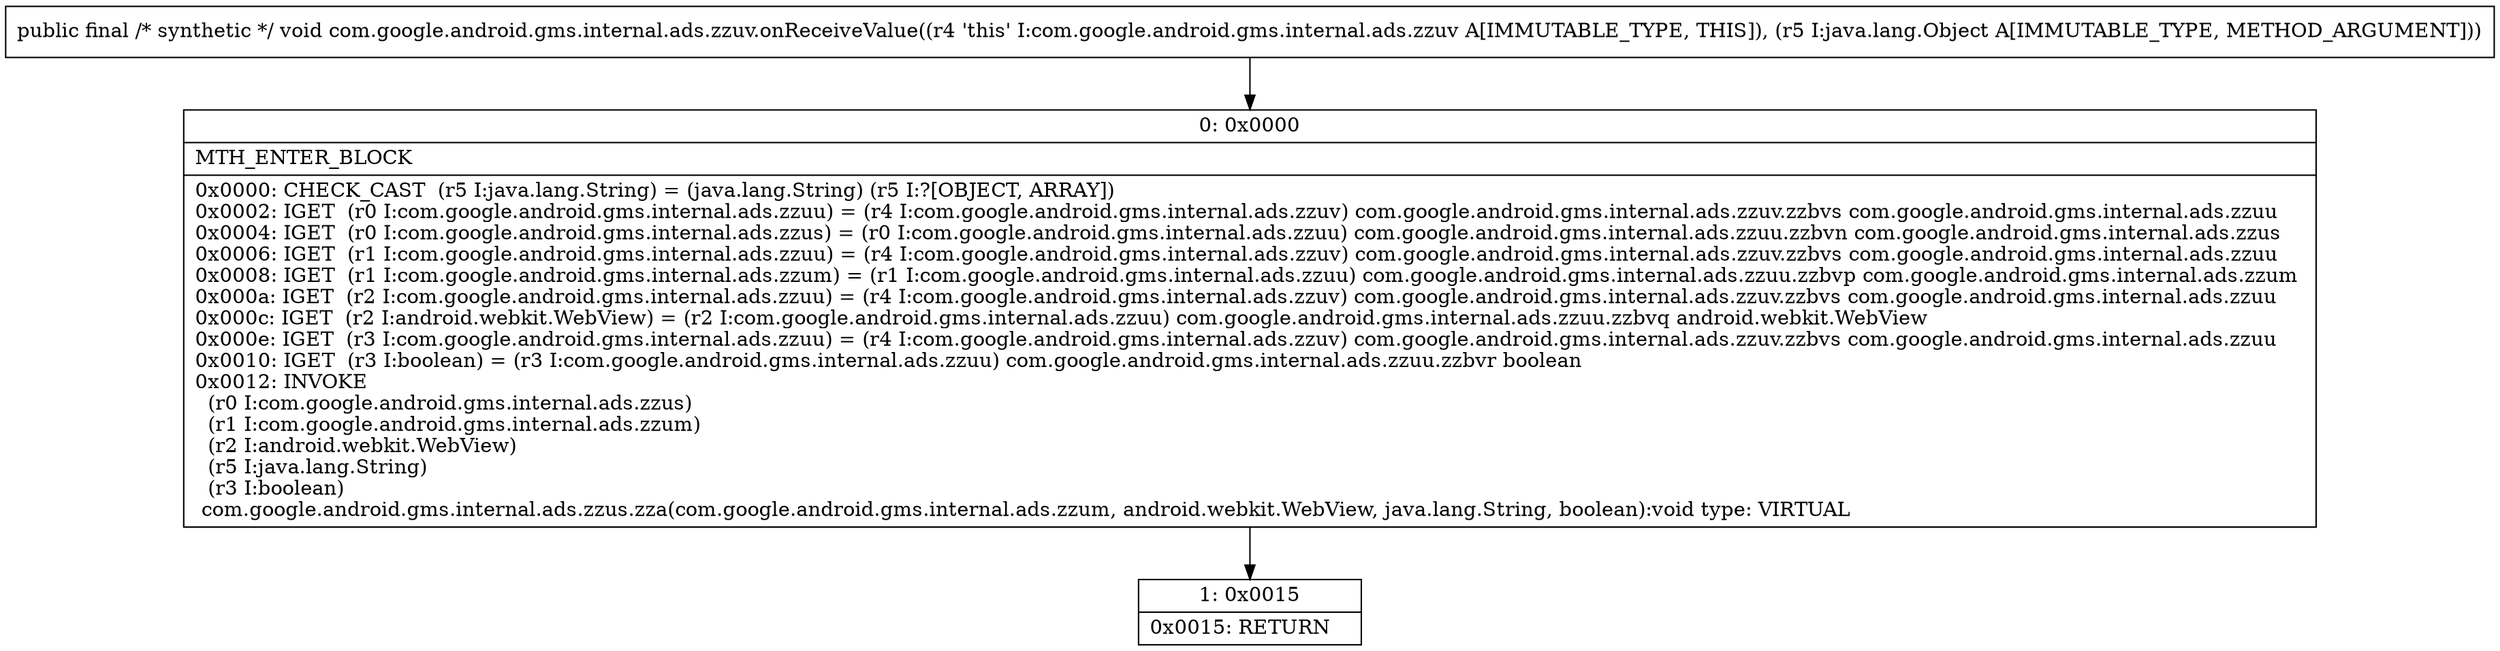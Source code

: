 digraph "CFG forcom.google.android.gms.internal.ads.zzuv.onReceiveValue(Ljava\/lang\/Object;)V" {
Node_0 [shape=record,label="{0\:\ 0x0000|MTH_ENTER_BLOCK\l|0x0000: CHECK_CAST  (r5 I:java.lang.String) = (java.lang.String) (r5 I:?[OBJECT, ARRAY]) \l0x0002: IGET  (r0 I:com.google.android.gms.internal.ads.zzuu) = (r4 I:com.google.android.gms.internal.ads.zzuv) com.google.android.gms.internal.ads.zzuv.zzbvs com.google.android.gms.internal.ads.zzuu \l0x0004: IGET  (r0 I:com.google.android.gms.internal.ads.zzus) = (r0 I:com.google.android.gms.internal.ads.zzuu) com.google.android.gms.internal.ads.zzuu.zzbvn com.google.android.gms.internal.ads.zzus \l0x0006: IGET  (r1 I:com.google.android.gms.internal.ads.zzuu) = (r4 I:com.google.android.gms.internal.ads.zzuv) com.google.android.gms.internal.ads.zzuv.zzbvs com.google.android.gms.internal.ads.zzuu \l0x0008: IGET  (r1 I:com.google.android.gms.internal.ads.zzum) = (r1 I:com.google.android.gms.internal.ads.zzuu) com.google.android.gms.internal.ads.zzuu.zzbvp com.google.android.gms.internal.ads.zzum \l0x000a: IGET  (r2 I:com.google.android.gms.internal.ads.zzuu) = (r4 I:com.google.android.gms.internal.ads.zzuv) com.google.android.gms.internal.ads.zzuv.zzbvs com.google.android.gms.internal.ads.zzuu \l0x000c: IGET  (r2 I:android.webkit.WebView) = (r2 I:com.google.android.gms.internal.ads.zzuu) com.google.android.gms.internal.ads.zzuu.zzbvq android.webkit.WebView \l0x000e: IGET  (r3 I:com.google.android.gms.internal.ads.zzuu) = (r4 I:com.google.android.gms.internal.ads.zzuv) com.google.android.gms.internal.ads.zzuv.zzbvs com.google.android.gms.internal.ads.zzuu \l0x0010: IGET  (r3 I:boolean) = (r3 I:com.google.android.gms.internal.ads.zzuu) com.google.android.gms.internal.ads.zzuu.zzbvr boolean \l0x0012: INVOKE  \l  (r0 I:com.google.android.gms.internal.ads.zzus)\l  (r1 I:com.google.android.gms.internal.ads.zzum)\l  (r2 I:android.webkit.WebView)\l  (r5 I:java.lang.String)\l  (r3 I:boolean)\l com.google.android.gms.internal.ads.zzus.zza(com.google.android.gms.internal.ads.zzum, android.webkit.WebView, java.lang.String, boolean):void type: VIRTUAL \l}"];
Node_1 [shape=record,label="{1\:\ 0x0015|0x0015: RETURN   \l}"];
MethodNode[shape=record,label="{public final \/* synthetic *\/ void com.google.android.gms.internal.ads.zzuv.onReceiveValue((r4 'this' I:com.google.android.gms.internal.ads.zzuv A[IMMUTABLE_TYPE, THIS]), (r5 I:java.lang.Object A[IMMUTABLE_TYPE, METHOD_ARGUMENT])) }"];
MethodNode -> Node_0;
Node_0 -> Node_1;
}

